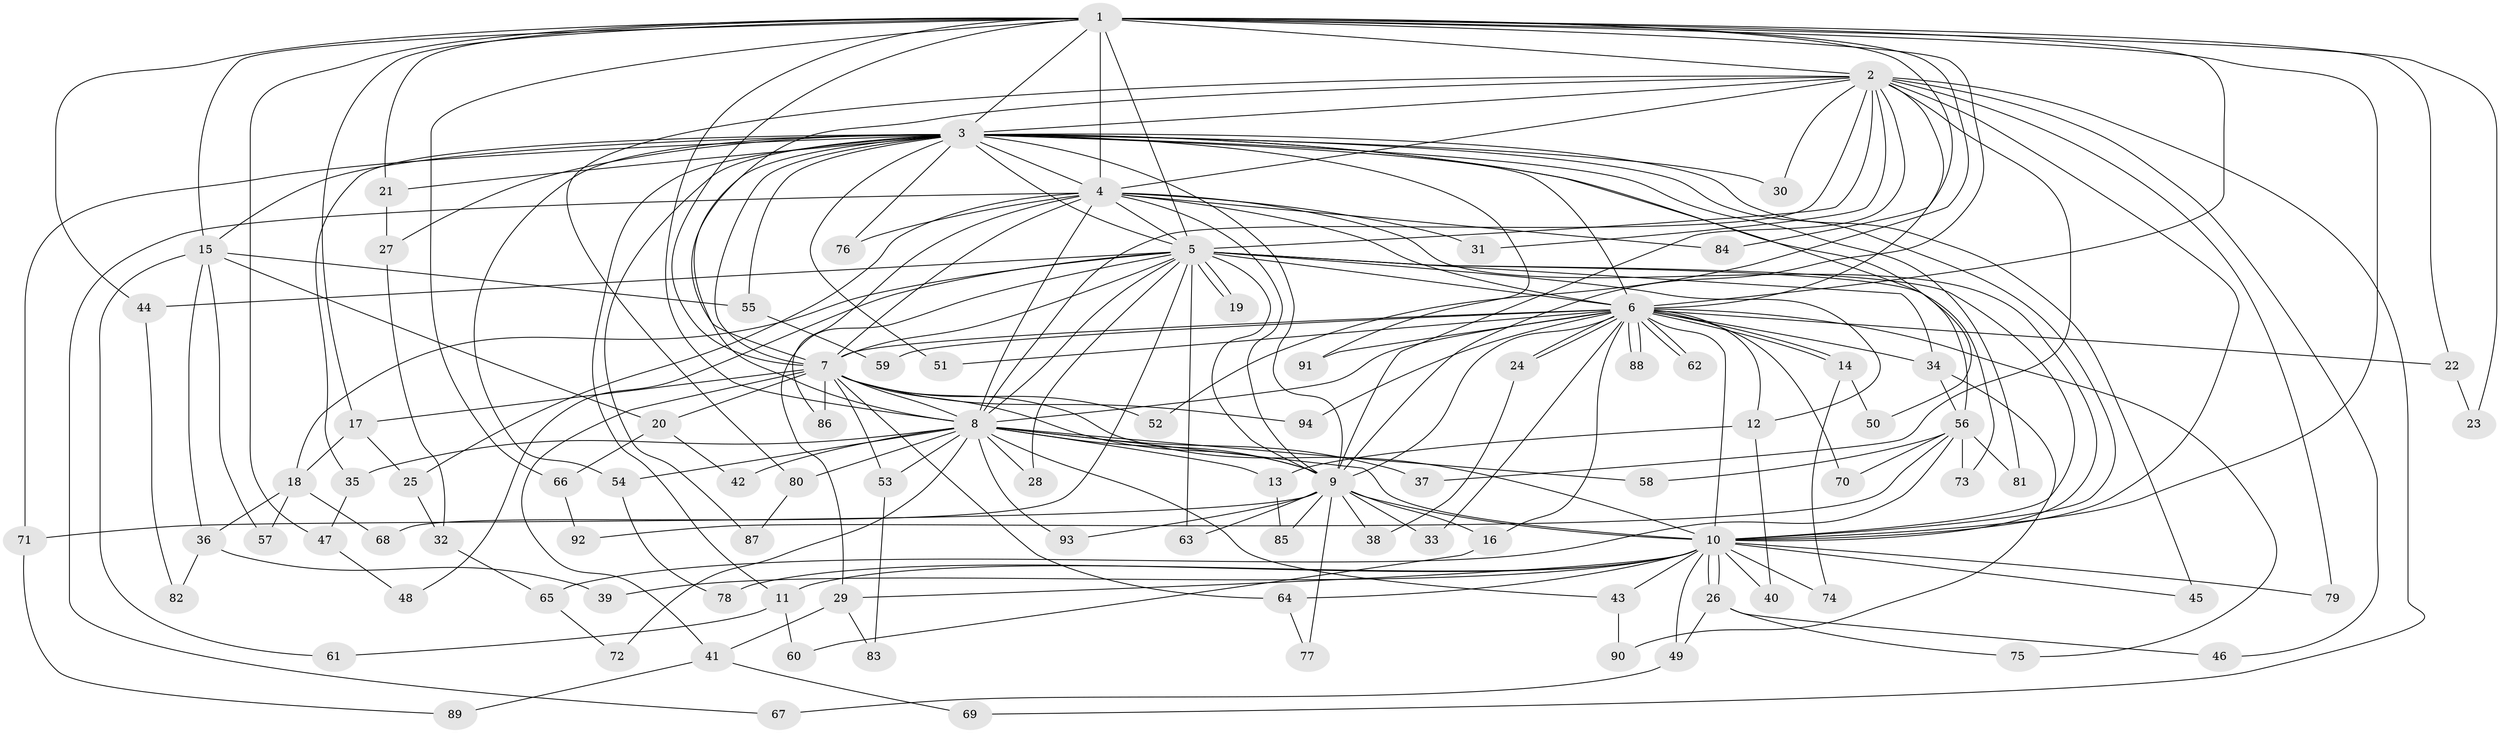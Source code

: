 // Generated by graph-tools (version 1.1) at 2025/34/03/09/25 02:34:44]
// undirected, 94 vertices, 213 edges
graph export_dot {
graph [start="1"]
  node [color=gray90,style=filled];
  1;
  2;
  3;
  4;
  5;
  6;
  7;
  8;
  9;
  10;
  11;
  12;
  13;
  14;
  15;
  16;
  17;
  18;
  19;
  20;
  21;
  22;
  23;
  24;
  25;
  26;
  27;
  28;
  29;
  30;
  31;
  32;
  33;
  34;
  35;
  36;
  37;
  38;
  39;
  40;
  41;
  42;
  43;
  44;
  45;
  46;
  47;
  48;
  49;
  50;
  51;
  52;
  53;
  54;
  55;
  56;
  57;
  58;
  59;
  60;
  61;
  62;
  63;
  64;
  65;
  66;
  67;
  68;
  69;
  70;
  71;
  72;
  73;
  74;
  75;
  76;
  77;
  78;
  79;
  80;
  81;
  82;
  83;
  84;
  85;
  86;
  87;
  88;
  89;
  90;
  91;
  92;
  93;
  94;
  1 -- 2;
  1 -- 3;
  1 -- 4;
  1 -- 5;
  1 -- 6;
  1 -- 7;
  1 -- 8;
  1 -- 9;
  1 -- 10;
  1 -- 15;
  1 -- 17;
  1 -- 21;
  1 -- 22;
  1 -- 23;
  1 -- 44;
  1 -- 47;
  1 -- 52;
  1 -- 66;
  1 -- 84;
  2 -- 3;
  2 -- 4;
  2 -- 5;
  2 -- 6;
  2 -- 7;
  2 -- 8;
  2 -- 9;
  2 -- 10;
  2 -- 30;
  2 -- 31;
  2 -- 37;
  2 -- 46;
  2 -- 69;
  2 -- 79;
  2 -- 80;
  3 -- 4;
  3 -- 5;
  3 -- 6;
  3 -- 7;
  3 -- 8;
  3 -- 9;
  3 -- 10;
  3 -- 11;
  3 -- 15;
  3 -- 21;
  3 -- 27;
  3 -- 30;
  3 -- 35;
  3 -- 45;
  3 -- 50;
  3 -- 51;
  3 -- 54;
  3 -- 55;
  3 -- 56;
  3 -- 71;
  3 -- 76;
  3 -- 81;
  3 -- 87;
  3 -- 91;
  4 -- 5;
  4 -- 6;
  4 -- 7;
  4 -- 8;
  4 -- 9;
  4 -- 10;
  4 -- 25;
  4 -- 31;
  4 -- 67;
  4 -- 76;
  4 -- 84;
  4 -- 86;
  5 -- 6;
  5 -- 7;
  5 -- 8;
  5 -- 9;
  5 -- 10;
  5 -- 12;
  5 -- 18;
  5 -- 19;
  5 -- 19;
  5 -- 28;
  5 -- 29;
  5 -- 34;
  5 -- 44;
  5 -- 48;
  5 -- 63;
  5 -- 68;
  5 -- 73;
  6 -- 7;
  6 -- 8;
  6 -- 9;
  6 -- 10;
  6 -- 12;
  6 -- 14;
  6 -- 14;
  6 -- 16;
  6 -- 22;
  6 -- 24;
  6 -- 24;
  6 -- 33;
  6 -- 34;
  6 -- 51;
  6 -- 59;
  6 -- 62;
  6 -- 62;
  6 -- 70;
  6 -- 75;
  6 -- 88;
  6 -- 88;
  6 -- 91;
  6 -- 94;
  7 -- 8;
  7 -- 9;
  7 -- 10;
  7 -- 17;
  7 -- 20;
  7 -- 41;
  7 -- 52;
  7 -- 53;
  7 -- 64;
  7 -- 86;
  7 -- 94;
  8 -- 9;
  8 -- 10;
  8 -- 13;
  8 -- 28;
  8 -- 35;
  8 -- 37;
  8 -- 42;
  8 -- 43;
  8 -- 53;
  8 -- 54;
  8 -- 58;
  8 -- 72;
  8 -- 80;
  8 -- 93;
  9 -- 10;
  9 -- 16;
  9 -- 33;
  9 -- 38;
  9 -- 63;
  9 -- 71;
  9 -- 77;
  9 -- 85;
  9 -- 93;
  10 -- 11;
  10 -- 26;
  10 -- 26;
  10 -- 29;
  10 -- 39;
  10 -- 40;
  10 -- 43;
  10 -- 45;
  10 -- 49;
  10 -- 64;
  10 -- 74;
  10 -- 78;
  10 -- 79;
  11 -- 60;
  11 -- 61;
  12 -- 13;
  12 -- 40;
  13 -- 85;
  14 -- 50;
  14 -- 74;
  15 -- 20;
  15 -- 36;
  15 -- 55;
  15 -- 57;
  15 -- 61;
  16 -- 60;
  17 -- 18;
  17 -- 25;
  18 -- 36;
  18 -- 57;
  18 -- 68;
  20 -- 42;
  20 -- 66;
  21 -- 27;
  22 -- 23;
  24 -- 38;
  25 -- 32;
  26 -- 46;
  26 -- 49;
  26 -- 75;
  27 -- 32;
  29 -- 41;
  29 -- 83;
  32 -- 65;
  34 -- 56;
  34 -- 90;
  35 -- 47;
  36 -- 39;
  36 -- 82;
  41 -- 69;
  41 -- 89;
  43 -- 90;
  44 -- 82;
  47 -- 48;
  49 -- 67;
  53 -- 83;
  54 -- 78;
  55 -- 59;
  56 -- 58;
  56 -- 65;
  56 -- 70;
  56 -- 73;
  56 -- 81;
  56 -- 92;
  64 -- 77;
  65 -- 72;
  66 -- 92;
  71 -- 89;
  80 -- 87;
}
